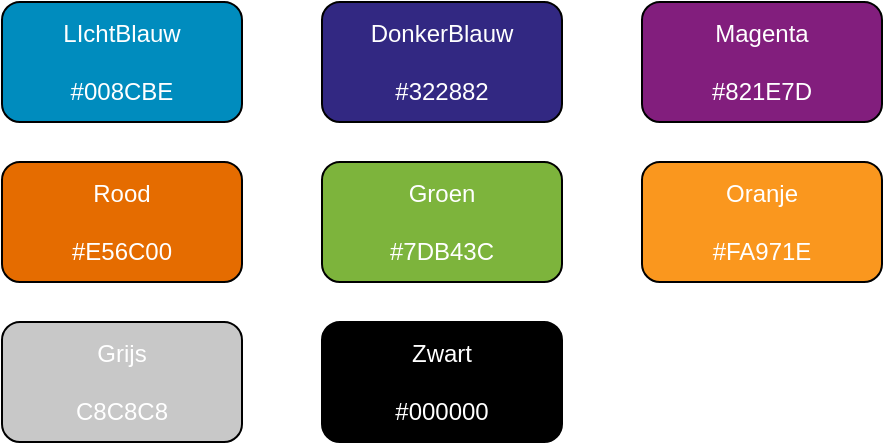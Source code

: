 <mxfile version="24.5.4" type="github">
  <diagram id="3228e29e-7158-1315-38df-8450db1d8a1d" name="Page-1">
    <mxGraphModel dx="1386" dy="759" grid="1" gridSize="10" guides="1" tooltips="1" connect="1" arrows="1" fold="1" page="1" pageScale="1" pageWidth="1169" pageHeight="827" background="none" math="0" shadow="0">
      <root>
        <mxCell id="0" />
        <mxCell id="1" parent="0" />
        <mxCell id="O1wtBWj5X4Myaa01LJPM-21653" value="&lt;font color=&quot;#ffffff&quot;&gt;LIchtBlauw&lt;/font&gt;&lt;div&gt;&lt;font color=&quot;#ffffff&quot;&gt;&lt;br&gt;&lt;/font&gt;&lt;div&gt;&lt;font color=&quot;#ffffff&quot;&gt;#008CBE&lt;/font&gt;&lt;br&gt;&lt;/div&gt;&lt;/div&gt;" style="rounded=1;whiteSpace=wrap;html=1;fillColor=#008CBE;" vertex="1" parent="1">
          <mxGeometry x="40" y="40" width="120" height="60" as="geometry" />
        </mxCell>
        <mxCell id="O1wtBWj5X4Myaa01LJPM-21654" value="&lt;div&gt;&lt;div&gt;&lt;font color=&quot;#ffffff&quot;&gt;DonkerBlauw&lt;/font&gt;&lt;/div&gt;&lt;/div&gt;&lt;div&gt;&lt;font color=&quot;#ffffff&quot;&gt;&lt;br&gt;&lt;/font&gt;&lt;/div&gt;&lt;div&gt;&lt;font color=&quot;#ffffff&quot;&gt;#322882&lt;br&gt;&lt;/font&gt;&lt;/div&gt;" style="rounded=1;whiteSpace=wrap;html=1;fillColor=#322882;" vertex="1" parent="1">
          <mxGeometry x="200" y="40" width="120" height="60" as="geometry" />
        </mxCell>
        <mxCell id="O1wtBWj5X4Myaa01LJPM-21655" value="&lt;div&gt;&lt;div&gt;&lt;font color=&quot;#ffffff&quot;&gt;Magenta&lt;/font&gt;&lt;/div&gt;&lt;/div&gt;&lt;div&gt;&lt;font color=&quot;#ffffff&quot;&gt;&lt;br&gt;&lt;/font&gt;&lt;/div&gt;&lt;div&gt;&lt;font color=&quot;#ffffff&quot;&gt;#821E7D&lt;/font&gt;&lt;br&gt;&lt;/div&gt;" style="rounded=1;whiteSpace=wrap;html=1;fillColor=#821E7D;" vertex="1" parent="1">
          <mxGeometry x="360" y="40" width="120" height="60" as="geometry" />
        </mxCell>
        <mxCell id="O1wtBWj5X4Myaa01LJPM-21656" value="&lt;div&gt;&lt;div&gt;&lt;font color=&quot;#ffffff&quot;&gt;Rood&lt;/font&gt;&lt;/div&gt;&lt;/div&gt;&lt;div&gt;&lt;font color=&quot;#ffffff&quot;&gt;&lt;br&gt;&lt;/font&gt;&lt;/div&gt;&lt;div&gt;&lt;span style=&quot;background-color: initial;&quot;&gt;&lt;font color=&quot;#ffffff&quot;&gt;#E56C00&lt;/font&gt;&lt;/span&gt;&lt;span style=&quot;background-color: initial; text-wrap: nowrap; color: rgba(0, 0, 0, 0); font-family: monospace; font-size: 0px; text-align: start;&quot;&gt;%3CmxGraphModel%3E%3Croot%3E%3CmxCell%20id%3D%220%22%2F%3E%3CmxCell%20id%3D%221%22%20parent%3D%220%22%2F%3E%3CmxCell%20id%3D%222%22%20value%3D%22%26lt%3Bfont%20color%3D%26quot%3B%23ffffff%26quot%3B%26gt%3BLIchtBlauw%26lt%3B%2Ffont%26gt%3B%26lt%3Bdiv%26gt%3B%26lt%3Bfont%20color%3D%26quot%3B%23ffffff%26quot%3B%26gt%3B%26lt%3Bbr%26gt%3B%26lt%3B%2Ffont%26gt%3B%26lt%3Bdiv%26gt%3B%26lt%3Bfont%20color%3D%26quot%3B%23ffffff%26quot%3B%26gt%3B%23008CBE%26lt%3B%2Ffont%26gt%3B%26lt%3Bbr%26gt%3B%26lt%3B%2Fdiv%26gt%3B%26lt%3B%2Fdiv%26gt%3B%22%20style%3D%22rounded%3D1%3BwhiteSpace%3Dwrap%3Bhtml%3D1%3BfillColor%3D%23008CBE%3B%22%20vertex%3D%221%22%20parent%3D%221%22%3E%3CmxGeometry%20x%3D%2240%22%20y%3D%2240%22%20width%3D%22120%22%20height%3D%2260%22%20as%3D%22geometry%22%2F%3E%3C%2FmxCell%3E%3C%2Froot%3E%3C%2FmxGraphModel%3E&lt;/span&gt;&lt;span style=&quot;background-color: initial; text-wrap: nowrap; font-size: 0px;&quot;&gt;&lt;font face=&quot;monospace&quot; color=&quot;rgba(0, 0, 0, 0)&quot;&gt;#E56C00&lt;/font&gt;&lt;/span&gt;&lt;span style=&quot;background-color: initial; text-wrap: nowrap; font-size: 0px;&quot;&gt;&lt;font face=&quot;monospace&quot; color=&quot;#ba0000&quot;&gt;#E56C00&lt;/font&gt;&lt;/span&gt;&lt;br&gt;&lt;/div&gt;" style="rounded=1;whiteSpace=wrap;html=1;fillColor=#E56C00;" vertex="1" parent="1">
          <mxGeometry x="40" y="120" width="120" height="60" as="geometry" />
        </mxCell>
        <mxCell id="O1wtBWj5X4Myaa01LJPM-21657" value="&lt;div&gt;&lt;div&gt;&lt;font color=&quot;#ffffff&quot;&gt;Groen&lt;/font&gt;&lt;/div&gt;&lt;/div&gt;&lt;div&gt;&lt;font color=&quot;#ffffff&quot;&gt;&lt;br&gt;&lt;/font&gt;&lt;/div&gt;&lt;div&gt;&lt;font color=&quot;#ffffff&quot;&gt;#&lt;/font&gt;&lt;span style=&quot;background-color: initial;&quot;&gt;&lt;font color=&quot;#ffffff&quot;&gt;7DB43C&lt;/font&gt;&lt;/span&gt;&lt;/div&gt;" style="rounded=1;whiteSpace=wrap;html=1;fillColor=#7DB43C;" vertex="1" parent="1">
          <mxGeometry x="200" y="120" width="120" height="60" as="geometry" />
        </mxCell>
        <mxCell id="O1wtBWj5X4Myaa01LJPM-21658" value="&lt;div&gt;&lt;div&gt;&lt;font color=&quot;#ffffff&quot;&gt;Grijs&lt;/font&gt;&lt;/div&gt;&lt;/div&gt;&lt;div&gt;&lt;font color=&quot;#ffffff&quot;&gt;&lt;br&gt;&lt;/font&gt;&lt;/div&gt;&lt;div&gt;&lt;font color=&quot;#ffffff&quot;&gt;C8C8C8&lt;br&gt;&lt;/font&gt;&lt;/div&gt;" style="rounded=1;whiteSpace=wrap;html=1;fillColor=#C8C8C8;" vertex="1" parent="1">
          <mxGeometry x="40" y="200" width="120" height="60" as="geometry" />
        </mxCell>
        <mxCell id="O1wtBWj5X4Myaa01LJPM-21659" value="&lt;div&gt;&lt;div&gt;&lt;font color=&quot;#ffffff&quot;&gt;Zwart&lt;/font&gt;&lt;/div&gt;&lt;/div&gt;&lt;div&gt;&lt;font color=&quot;#ffffff&quot;&gt;&lt;br&gt;&lt;/font&gt;&lt;/div&gt;&lt;div&gt;&lt;font color=&quot;#ffffff&quot;&gt;#000000&lt;/font&gt;&lt;/div&gt;" style="rounded=1;whiteSpace=wrap;html=1;fillColor=#000000;" vertex="1" parent="1">
          <mxGeometry x="200" y="200" width="120" height="60" as="geometry" />
        </mxCell>
        <mxCell id="O1wtBWj5X4Myaa01LJPM-21660" value="&lt;div&gt;&lt;div&gt;&lt;font color=&quot;#ffffff&quot;&gt;Oranje&lt;/font&gt;&lt;/div&gt;&lt;/div&gt;&lt;div&gt;&lt;font color=&quot;#ffffff&quot;&gt;&lt;br&gt;&lt;/font&gt;&lt;/div&gt;&lt;div&gt;&lt;font color=&quot;#ffffff&quot;&gt;#FA971E&lt;br&gt;&lt;/font&gt;&lt;/div&gt;" style="rounded=1;whiteSpace=wrap;html=1;fillColor=#FA971E;" vertex="1" parent="1">
          <mxGeometry x="360" y="120" width="120" height="60" as="geometry" />
        </mxCell>
      </root>
    </mxGraphModel>
  </diagram>
</mxfile>
